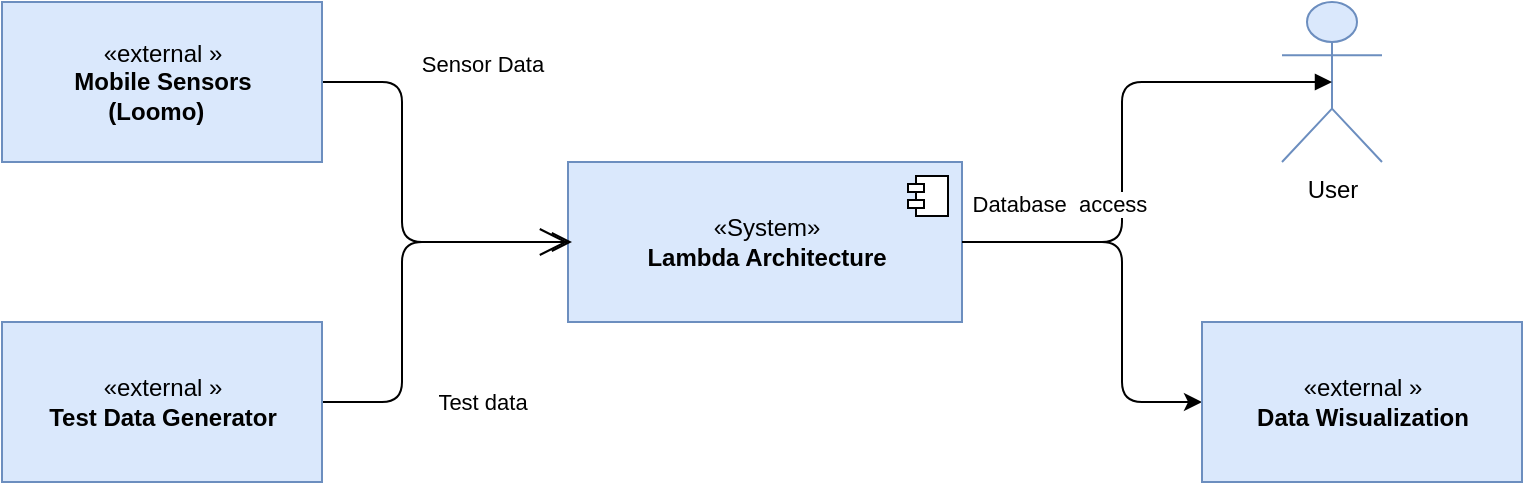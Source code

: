 <mxfile version="13.0.3" type="device"><diagram id="U27FbLgwNbl-AruLdvl3" name="Page-1"><mxGraphModel dx="981" dy="677" grid="1" gridSize="10" guides="1" tooltips="1" connect="1" arrows="1" fold="1" page="1" pageScale="1" pageWidth="827" pageHeight="1169" math="0" shadow="0"><root><mxCell id="0"/><mxCell id="1" parent="0"/><mxCell id="H-l5_x4Xt-tHHtUAoJzh-5" style="rounded=1;orthogonalLoop=1;jettySize=auto;html=1;exitX=1;exitY=0.5;exitDx=0;exitDy=0;entryX=0;entryY=0.5;entryDx=0;entryDy=0;" parent="1" source="Oq4Cdi6Me3CqCiP8mKKG-2" target="H-l5_x4Xt-tHHtUAoJzh-13" edge="1"><mxGeometry relative="1" as="geometry"><mxPoint x="640" y="320" as="targetPoint"/><Array as="points"><mxPoint x="600" y="240"/><mxPoint x="600" y="320"/></Array></mxGeometry></mxCell><mxCell id="Oq4Cdi6Me3CqCiP8mKKG-2" value="&lt;div&gt;«System»&lt;/div&gt;&lt;b&gt;Lambda Architecture &lt;br&gt;&lt;/b&gt;" style="html=1;fillColor=#dae8fc;strokeColor=#6c8ebf;" parent="1" vertex="1"><mxGeometry x="323" y="200" width="197" height="80" as="geometry"/></mxCell><mxCell id="Oq4Cdi6Me3CqCiP8mKKG-3" value="" style="shape=component;jettyWidth=8;jettyHeight=4;" parent="Oq4Cdi6Me3CqCiP8mKKG-2" vertex="1"><mxGeometry x="1" width="20" height="20" relative="1" as="geometry"><mxPoint x="-27" y="7" as="offset"/></mxGeometry></mxCell><mxCell id="Oq4Cdi6Me3CqCiP8mKKG-13" value="Sensor Data" style="html=1;verticalAlign=bottom;endArrow=open;endSize=8;exitX=1;exitY=0.5;exitDx=0;exitDy=0;" parent="1" source="H-l5_x4Xt-tHHtUAoJzh-9" edge="1"><mxGeometry x="-0.61" y="40" relative="1" as="geometry"><mxPoint x="200" y="160" as="sourcePoint"/><mxPoint x="325" y="240" as="targetPoint"/><mxPoint as="offset"/><Array as="points"><mxPoint x="240" y="160"/><mxPoint x="240" y="210"/><mxPoint x="240" y="240"/></Array></mxGeometry></mxCell><mxCell id="Oq4Cdi6Me3CqCiP8mKKG-14" value="&lt;div&gt;Test data&lt;/div&gt;" style="endArrow=open;endSize=12;html=1;exitX=1;exitY=0.5;exitDx=0;exitDy=0;entryX=0;entryY=0.5;entryDx=0;entryDy=0;" parent="1" source="H-l5_x4Xt-tHHtUAoJzh-8" target="Oq4Cdi6Me3CqCiP8mKKG-2" edge="1"><mxGeometry x="-0.606" y="40" width="160" relative="1" as="geometry"><mxPoint x="200" y="320" as="sourcePoint"/><mxPoint x="200" y="380" as="targetPoint"/><mxPoint x="80" as="offset"/><Array as="points"><mxPoint x="240" y="320"/><mxPoint x="240" y="240"/></Array></mxGeometry></mxCell><mxCell id="Oq4Cdi6Me3CqCiP8mKKG-23" value="&lt;div&gt;&lt;font color=&quot;#000000&quot;&gt;User&lt;/font&gt;&lt;/div&gt;" style="shape=umlActor;verticalLabelPosition=bottom;labelBackgroundColor=none;verticalAlign=top;html=1;fillColor=#dae8fc;strokeColor=#6c8ebf;" parent="1" vertex="1"><mxGeometry x="680" y="120" width="50" height="80" as="geometry"/></mxCell><mxCell id="Oq4Cdi6Me3CqCiP8mKKG-28" value="Database&amp;nbsp; access&amp;nbsp;" style="html=1;verticalAlign=bottom;endArrow=block;entryX=0.5;entryY=0.5;entryDx=0;entryDy=0;entryPerimeter=0;" parent="1" source="Oq4Cdi6Me3CqCiP8mKKG-2" target="Oq4Cdi6Me3CqCiP8mKKG-23" edge="1"><mxGeometry x="-0.623" y="10" width="80" relative="1" as="geometry"><mxPoint x="530" y="130" as="sourcePoint"/><mxPoint x="610" y="130" as="targetPoint"/><mxPoint as="offset"/><Array as="points"><mxPoint x="600" y="240"/><mxPoint x="600" y="160"/></Array></mxGeometry></mxCell><mxCell id="H-l5_x4Xt-tHHtUAoJzh-8" value="«external »&lt;br&gt;&lt;b&gt;Test Data Generator&lt;/b&gt;" style="html=1;fillColor=#dae8fc;strokeColor=#6c8ebf;" parent="1" vertex="1"><mxGeometry x="40" y="280" width="160" height="80" as="geometry"/></mxCell><mxCell id="H-l5_x4Xt-tHHtUAoJzh-9" value="«external »&lt;br&gt;&lt;b&gt;Mobile Sensors&lt;br&gt;(Loomo)&amp;nbsp;&amp;nbsp;&lt;/b&gt;" style="html=1;fillColor=#dae8fc;strokeColor=#6c8ebf;" parent="1" vertex="1"><mxGeometry x="40" y="120" width="160" height="80" as="geometry"/></mxCell><mxCell id="H-l5_x4Xt-tHHtUAoJzh-13" value="«external »&lt;br&gt;&lt;b&gt;Data Wisualization&lt;/b&gt;" style="html=1;fillColor=#dae8fc;strokeColor=#6c8ebf;" parent="1" vertex="1"><mxGeometry x="640" y="280" width="160" height="80" as="geometry"/></mxCell></root></mxGraphModel></diagram></mxfile>
